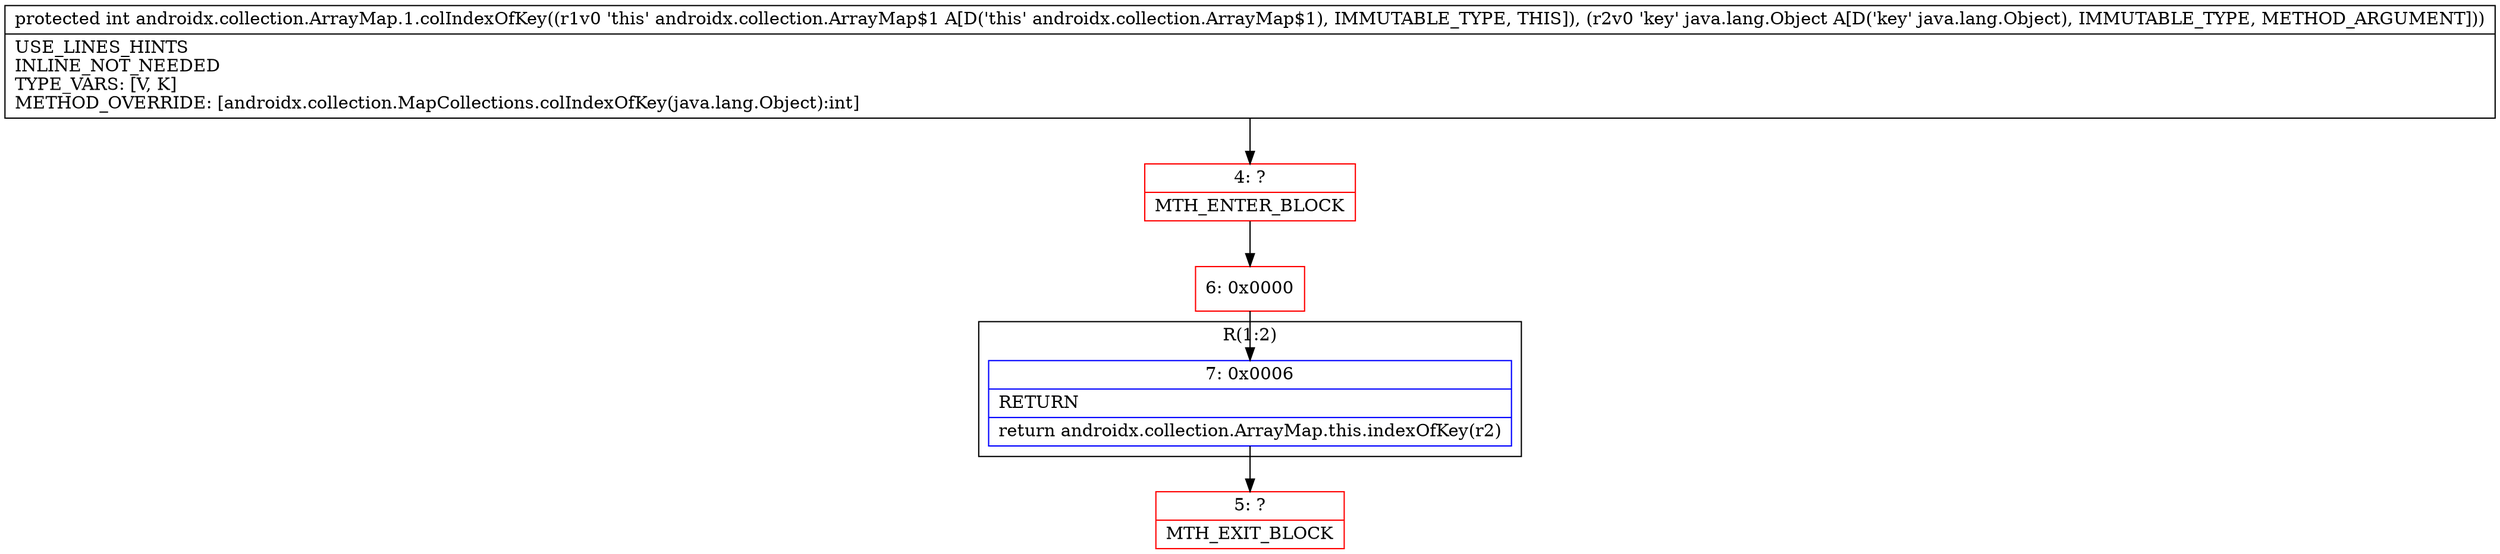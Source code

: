digraph "CFG forandroidx.collection.ArrayMap.1.colIndexOfKey(Ljava\/lang\/Object;)I" {
subgraph cluster_Region_1668268530 {
label = "R(1:2)";
node [shape=record,color=blue];
Node_7 [shape=record,label="{7\:\ 0x0006|RETURN\l|return androidx.collection.ArrayMap.this.indexOfKey(r2)\l}"];
}
Node_4 [shape=record,color=red,label="{4\:\ ?|MTH_ENTER_BLOCK\l}"];
Node_6 [shape=record,color=red,label="{6\:\ 0x0000}"];
Node_5 [shape=record,color=red,label="{5\:\ ?|MTH_EXIT_BLOCK\l}"];
MethodNode[shape=record,label="{protected int androidx.collection.ArrayMap.1.colIndexOfKey((r1v0 'this' androidx.collection.ArrayMap$1 A[D('this' androidx.collection.ArrayMap$1), IMMUTABLE_TYPE, THIS]), (r2v0 'key' java.lang.Object A[D('key' java.lang.Object), IMMUTABLE_TYPE, METHOD_ARGUMENT]))  | USE_LINES_HINTS\lINLINE_NOT_NEEDED\lTYPE_VARS: [V, K]\lMETHOD_OVERRIDE: [androidx.collection.MapCollections.colIndexOfKey(java.lang.Object):int]\l}"];
MethodNode -> Node_4;Node_7 -> Node_5;
Node_4 -> Node_6;
Node_6 -> Node_7;
}

